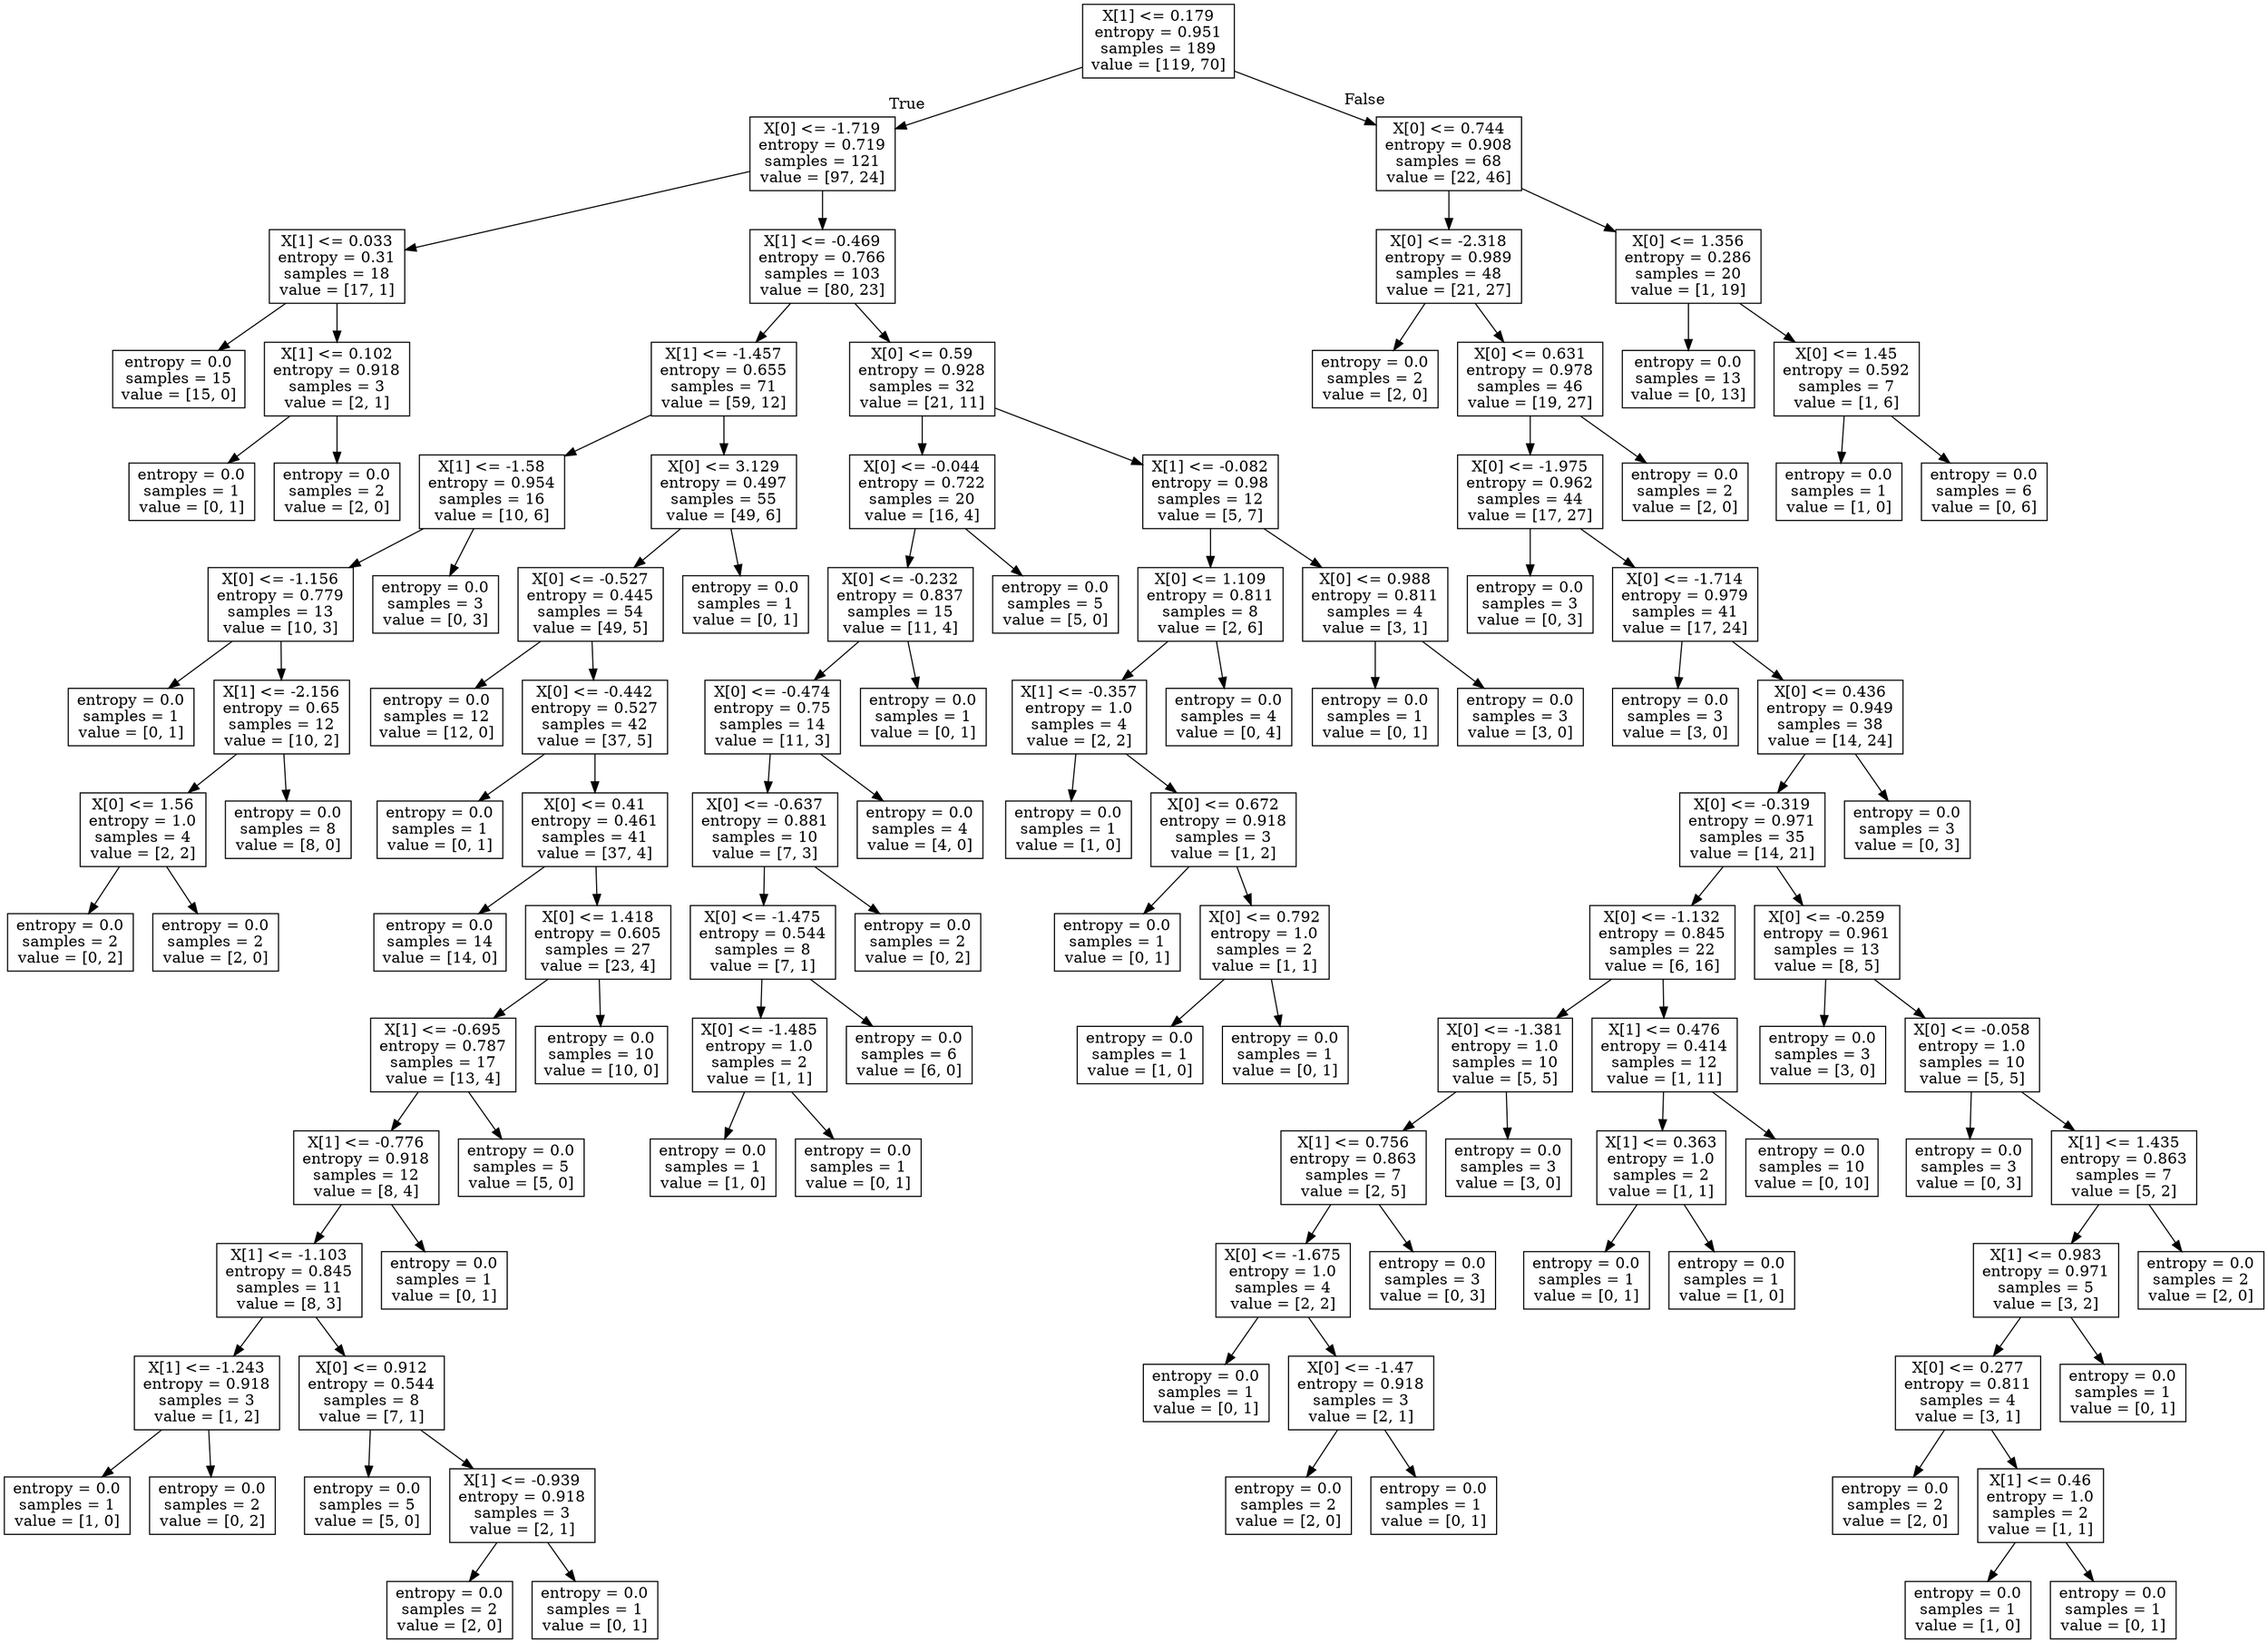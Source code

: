 digraph Tree {
node [shape=box] ;
0 [label="X[1] <= 0.179\nentropy = 0.951\nsamples = 189\nvalue = [119, 70]"] ;
1 [label="X[0] <= -1.719\nentropy = 0.719\nsamples = 121\nvalue = [97, 24]"] ;
0 -> 1 [labeldistance=2.5, labelangle=45, headlabel="True"] ;
2 [label="X[1] <= 0.033\nentropy = 0.31\nsamples = 18\nvalue = [17, 1]"] ;
1 -> 2 ;
3 [label="entropy = 0.0\nsamples = 15\nvalue = [15, 0]"] ;
2 -> 3 ;
4 [label="X[1] <= 0.102\nentropy = 0.918\nsamples = 3\nvalue = [2, 1]"] ;
2 -> 4 ;
5 [label="entropy = 0.0\nsamples = 1\nvalue = [0, 1]"] ;
4 -> 5 ;
6 [label="entropy = 0.0\nsamples = 2\nvalue = [2, 0]"] ;
4 -> 6 ;
7 [label="X[1] <= -0.469\nentropy = 0.766\nsamples = 103\nvalue = [80, 23]"] ;
1 -> 7 ;
8 [label="X[1] <= -1.457\nentropy = 0.655\nsamples = 71\nvalue = [59, 12]"] ;
7 -> 8 ;
9 [label="X[1] <= -1.58\nentropy = 0.954\nsamples = 16\nvalue = [10, 6]"] ;
8 -> 9 ;
10 [label="X[0] <= -1.156\nentropy = 0.779\nsamples = 13\nvalue = [10, 3]"] ;
9 -> 10 ;
11 [label="entropy = 0.0\nsamples = 1\nvalue = [0, 1]"] ;
10 -> 11 ;
12 [label="X[1] <= -2.156\nentropy = 0.65\nsamples = 12\nvalue = [10, 2]"] ;
10 -> 12 ;
13 [label="X[0] <= 1.56\nentropy = 1.0\nsamples = 4\nvalue = [2, 2]"] ;
12 -> 13 ;
14 [label="entropy = 0.0\nsamples = 2\nvalue = [0, 2]"] ;
13 -> 14 ;
15 [label="entropy = 0.0\nsamples = 2\nvalue = [2, 0]"] ;
13 -> 15 ;
16 [label="entropy = 0.0\nsamples = 8\nvalue = [8, 0]"] ;
12 -> 16 ;
17 [label="entropy = 0.0\nsamples = 3\nvalue = [0, 3]"] ;
9 -> 17 ;
18 [label="X[0] <= 3.129\nentropy = 0.497\nsamples = 55\nvalue = [49, 6]"] ;
8 -> 18 ;
19 [label="X[0] <= -0.527\nentropy = 0.445\nsamples = 54\nvalue = [49, 5]"] ;
18 -> 19 ;
20 [label="entropy = 0.0\nsamples = 12\nvalue = [12, 0]"] ;
19 -> 20 ;
21 [label="X[0] <= -0.442\nentropy = 0.527\nsamples = 42\nvalue = [37, 5]"] ;
19 -> 21 ;
22 [label="entropy = 0.0\nsamples = 1\nvalue = [0, 1]"] ;
21 -> 22 ;
23 [label="X[0] <= 0.41\nentropy = 0.461\nsamples = 41\nvalue = [37, 4]"] ;
21 -> 23 ;
24 [label="entropy = 0.0\nsamples = 14\nvalue = [14, 0]"] ;
23 -> 24 ;
25 [label="X[0] <= 1.418\nentropy = 0.605\nsamples = 27\nvalue = [23, 4]"] ;
23 -> 25 ;
26 [label="X[1] <= -0.695\nentropy = 0.787\nsamples = 17\nvalue = [13, 4]"] ;
25 -> 26 ;
27 [label="X[1] <= -0.776\nentropy = 0.918\nsamples = 12\nvalue = [8, 4]"] ;
26 -> 27 ;
28 [label="X[1] <= -1.103\nentropy = 0.845\nsamples = 11\nvalue = [8, 3]"] ;
27 -> 28 ;
29 [label="X[1] <= -1.243\nentropy = 0.918\nsamples = 3\nvalue = [1, 2]"] ;
28 -> 29 ;
30 [label="entropy = 0.0\nsamples = 1\nvalue = [1, 0]"] ;
29 -> 30 ;
31 [label="entropy = 0.0\nsamples = 2\nvalue = [0, 2]"] ;
29 -> 31 ;
32 [label="X[0] <= 0.912\nentropy = 0.544\nsamples = 8\nvalue = [7, 1]"] ;
28 -> 32 ;
33 [label="entropy = 0.0\nsamples = 5\nvalue = [5, 0]"] ;
32 -> 33 ;
34 [label="X[1] <= -0.939\nentropy = 0.918\nsamples = 3\nvalue = [2, 1]"] ;
32 -> 34 ;
35 [label="entropy = 0.0\nsamples = 2\nvalue = [2, 0]"] ;
34 -> 35 ;
36 [label="entropy = 0.0\nsamples = 1\nvalue = [0, 1]"] ;
34 -> 36 ;
37 [label="entropy = 0.0\nsamples = 1\nvalue = [0, 1]"] ;
27 -> 37 ;
38 [label="entropy = 0.0\nsamples = 5\nvalue = [5, 0]"] ;
26 -> 38 ;
39 [label="entropy = 0.0\nsamples = 10\nvalue = [10, 0]"] ;
25 -> 39 ;
40 [label="entropy = 0.0\nsamples = 1\nvalue = [0, 1]"] ;
18 -> 40 ;
41 [label="X[0] <= 0.59\nentropy = 0.928\nsamples = 32\nvalue = [21, 11]"] ;
7 -> 41 ;
42 [label="X[0] <= -0.044\nentropy = 0.722\nsamples = 20\nvalue = [16, 4]"] ;
41 -> 42 ;
43 [label="X[0] <= -0.232\nentropy = 0.837\nsamples = 15\nvalue = [11, 4]"] ;
42 -> 43 ;
44 [label="X[0] <= -0.474\nentropy = 0.75\nsamples = 14\nvalue = [11, 3]"] ;
43 -> 44 ;
45 [label="X[0] <= -0.637\nentropy = 0.881\nsamples = 10\nvalue = [7, 3]"] ;
44 -> 45 ;
46 [label="X[0] <= -1.475\nentropy = 0.544\nsamples = 8\nvalue = [7, 1]"] ;
45 -> 46 ;
47 [label="X[0] <= -1.485\nentropy = 1.0\nsamples = 2\nvalue = [1, 1]"] ;
46 -> 47 ;
48 [label="entropy = 0.0\nsamples = 1\nvalue = [1, 0]"] ;
47 -> 48 ;
49 [label="entropy = 0.0\nsamples = 1\nvalue = [0, 1]"] ;
47 -> 49 ;
50 [label="entropy = 0.0\nsamples = 6\nvalue = [6, 0]"] ;
46 -> 50 ;
51 [label="entropy = 0.0\nsamples = 2\nvalue = [0, 2]"] ;
45 -> 51 ;
52 [label="entropy = 0.0\nsamples = 4\nvalue = [4, 0]"] ;
44 -> 52 ;
53 [label="entropy = 0.0\nsamples = 1\nvalue = [0, 1]"] ;
43 -> 53 ;
54 [label="entropy = 0.0\nsamples = 5\nvalue = [5, 0]"] ;
42 -> 54 ;
55 [label="X[1] <= -0.082\nentropy = 0.98\nsamples = 12\nvalue = [5, 7]"] ;
41 -> 55 ;
56 [label="X[0] <= 1.109\nentropy = 0.811\nsamples = 8\nvalue = [2, 6]"] ;
55 -> 56 ;
57 [label="X[1] <= -0.357\nentropy = 1.0\nsamples = 4\nvalue = [2, 2]"] ;
56 -> 57 ;
58 [label="entropy = 0.0\nsamples = 1\nvalue = [1, 0]"] ;
57 -> 58 ;
59 [label="X[0] <= 0.672\nentropy = 0.918\nsamples = 3\nvalue = [1, 2]"] ;
57 -> 59 ;
60 [label="entropy = 0.0\nsamples = 1\nvalue = [0, 1]"] ;
59 -> 60 ;
61 [label="X[0] <= 0.792\nentropy = 1.0\nsamples = 2\nvalue = [1, 1]"] ;
59 -> 61 ;
62 [label="entropy = 0.0\nsamples = 1\nvalue = [1, 0]"] ;
61 -> 62 ;
63 [label="entropy = 0.0\nsamples = 1\nvalue = [0, 1]"] ;
61 -> 63 ;
64 [label="entropy = 0.0\nsamples = 4\nvalue = [0, 4]"] ;
56 -> 64 ;
65 [label="X[0] <= 0.988\nentropy = 0.811\nsamples = 4\nvalue = [3, 1]"] ;
55 -> 65 ;
66 [label="entropy = 0.0\nsamples = 1\nvalue = [0, 1]"] ;
65 -> 66 ;
67 [label="entropy = 0.0\nsamples = 3\nvalue = [3, 0]"] ;
65 -> 67 ;
68 [label="X[0] <= 0.744\nentropy = 0.908\nsamples = 68\nvalue = [22, 46]"] ;
0 -> 68 [labeldistance=2.5, labelangle=-45, headlabel="False"] ;
69 [label="X[0] <= -2.318\nentropy = 0.989\nsamples = 48\nvalue = [21, 27]"] ;
68 -> 69 ;
70 [label="entropy = 0.0\nsamples = 2\nvalue = [2, 0]"] ;
69 -> 70 ;
71 [label="X[0] <= 0.631\nentropy = 0.978\nsamples = 46\nvalue = [19, 27]"] ;
69 -> 71 ;
72 [label="X[0] <= -1.975\nentropy = 0.962\nsamples = 44\nvalue = [17, 27]"] ;
71 -> 72 ;
73 [label="entropy = 0.0\nsamples = 3\nvalue = [0, 3]"] ;
72 -> 73 ;
74 [label="X[0] <= -1.714\nentropy = 0.979\nsamples = 41\nvalue = [17, 24]"] ;
72 -> 74 ;
75 [label="entropy = 0.0\nsamples = 3\nvalue = [3, 0]"] ;
74 -> 75 ;
76 [label="X[0] <= 0.436\nentropy = 0.949\nsamples = 38\nvalue = [14, 24]"] ;
74 -> 76 ;
77 [label="X[0] <= -0.319\nentropy = 0.971\nsamples = 35\nvalue = [14, 21]"] ;
76 -> 77 ;
78 [label="X[0] <= -1.132\nentropy = 0.845\nsamples = 22\nvalue = [6, 16]"] ;
77 -> 78 ;
79 [label="X[0] <= -1.381\nentropy = 1.0\nsamples = 10\nvalue = [5, 5]"] ;
78 -> 79 ;
80 [label="X[1] <= 0.756\nentropy = 0.863\nsamples = 7\nvalue = [2, 5]"] ;
79 -> 80 ;
81 [label="X[0] <= -1.675\nentropy = 1.0\nsamples = 4\nvalue = [2, 2]"] ;
80 -> 81 ;
82 [label="entropy = 0.0\nsamples = 1\nvalue = [0, 1]"] ;
81 -> 82 ;
83 [label="X[0] <= -1.47\nentropy = 0.918\nsamples = 3\nvalue = [2, 1]"] ;
81 -> 83 ;
84 [label="entropy = 0.0\nsamples = 2\nvalue = [2, 0]"] ;
83 -> 84 ;
85 [label="entropy = 0.0\nsamples = 1\nvalue = [0, 1]"] ;
83 -> 85 ;
86 [label="entropy = 0.0\nsamples = 3\nvalue = [0, 3]"] ;
80 -> 86 ;
87 [label="entropy = 0.0\nsamples = 3\nvalue = [3, 0]"] ;
79 -> 87 ;
88 [label="X[1] <= 0.476\nentropy = 0.414\nsamples = 12\nvalue = [1, 11]"] ;
78 -> 88 ;
89 [label="X[1] <= 0.363\nentropy = 1.0\nsamples = 2\nvalue = [1, 1]"] ;
88 -> 89 ;
90 [label="entropy = 0.0\nsamples = 1\nvalue = [0, 1]"] ;
89 -> 90 ;
91 [label="entropy = 0.0\nsamples = 1\nvalue = [1, 0]"] ;
89 -> 91 ;
92 [label="entropy = 0.0\nsamples = 10\nvalue = [0, 10]"] ;
88 -> 92 ;
93 [label="X[0] <= -0.259\nentropy = 0.961\nsamples = 13\nvalue = [8, 5]"] ;
77 -> 93 ;
94 [label="entropy = 0.0\nsamples = 3\nvalue = [3, 0]"] ;
93 -> 94 ;
95 [label="X[0] <= -0.058\nentropy = 1.0\nsamples = 10\nvalue = [5, 5]"] ;
93 -> 95 ;
96 [label="entropy = 0.0\nsamples = 3\nvalue = [0, 3]"] ;
95 -> 96 ;
97 [label="X[1] <= 1.435\nentropy = 0.863\nsamples = 7\nvalue = [5, 2]"] ;
95 -> 97 ;
98 [label="X[1] <= 0.983\nentropy = 0.971\nsamples = 5\nvalue = [3, 2]"] ;
97 -> 98 ;
99 [label="X[0] <= 0.277\nentropy = 0.811\nsamples = 4\nvalue = [3, 1]"] ;
98 -> 99 ;
100 [label="entropy = 0.0\nsamples = 2\nvalue = [2, 0]"] ;
99 -> 100 ;
101 [label="X[1] <= 0.46\nentropy = 1.0\nsamples = 2\nvalue = [1, 1]"] ;
99 -> 101 ;
102 [label="entropy = 0.0\nsamples = 1\nvalue = [1, 0]"] ;
101 -> 102 ;
103 [label="entropy = 0.0\nsamples = 1\nvalue = [0, 1]"] ;
101 -> 103 ;
104 [label="entropy = 0.0\nsamples = 1\nvalue = [0, 1]"] ;
98 -> 104 ;
105 [label="entropy = 0.0\nsamples = 2\nvalue = [2, 0]"] ;
97 -> 105 ;
106 [label="entropy = 0.0\nsamples = 3\nvalue = [0, 3]"] ;
76 -> 106 ;
107 [label="entropy = 0.0\nsamples = 2\nvalue = [2, 0]"] ;
71 -> 107 ;
108 [label="X[0] <= 1.356\nentropy = 0.286\nsamples = 20\nvalue = [1, 19]"] ;
68 -> 108 ;
109 [label="entropy = 0.0\nsamples = 13\nvalue = [0, 13]"] ;
108 -> 109 ;
110 [label="X[0] <= 1.45\nentropy = 0.592\nsamples = 7\nvalue = [1, 6]"] ;
108 -> 110 ;
111 [label="entropy = 0.0\nsamples = 1\nvalue = [1, 0]"] ;
110 -> 111 ;
112 [label="entropy = 0.0\nsamples = 6\nvalue = [0, 6]"] ;
110 -> 112 ;
}
